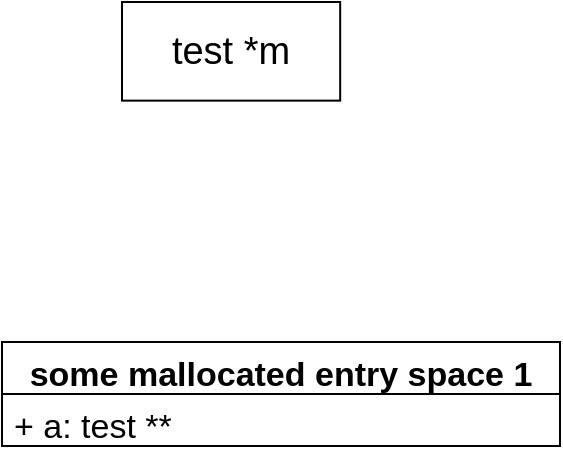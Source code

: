 <mxfile version="22.0.2" type="google">
  <diagram name="Page-1" id="L8r9Zjeezmi3RW0B7Bdv">
    <mxGraphModel grid="1" page="1" gridSize="10" guides="1" tooltips="1" connect="1" arrows="1" fold="1" pageScale="1" pageWidth="850" pageHeight="1100" math="0" shadow="0">
      <root>
        <mxCell id="0" />
        <mxCell id="1" parent="0" />
        <mxCell id="__goKBwlj-ygq2IXHNIL-1" value="test *m" style="rounded=0;whiteSpace=wrap;html=1;fontSize=19;" vertex="1" parent="1">
          <mxGeometry x="170" y="100" width="109.091" height="49.322" as="geometry" />
        </mxCell>
        <mxCell id="__goKBwlj-ygq2IXHNIL-3" value="some mallocated entry space 1" style="swimlane;fontStyle=1;align=center;verticalAlign=top;childLayout=stackLayout;horizontal=1;startSize=26;horizontalStack=0;resizeParent=1;resizeParentMax=0;resizeLast=0;collapsible=1;marginBottom=0;whiteSpace=wrap;html=1;fontSize=17;" vertex="1" parent="1">
          <mxGeometry x="110" y="270" width="279" height="52" as="geometry">
            <mxRectangle x="500" y="320" width="180" height="30" as="alternateBounds" />
          </mxGeometry>
        </mxCell>
        <mxCell id="__goKBwlj-ygq2IXHNIL-6" value="+ a: test **&amp;nbsp;" style="text;strokeColor=none;fillColor=none;align=left;verticalAlign=top;spacingLeft=4;spacingRight=4;overflow=hidden;rotatable=0;points=[[0,0.5],[1,0.5]];portConstraint=eastwest;whiteSpace=wrap;html=1;fontSize=17;" vertex="1" parent="__goKBwlj-ygq2IXHNIL-3">
          <mxGeometry y="26" width="279" height="26" as="geometry" />
        </mxCell>
      </root>
    </mxGraphModel>
  </diagram>
</mxfile>
